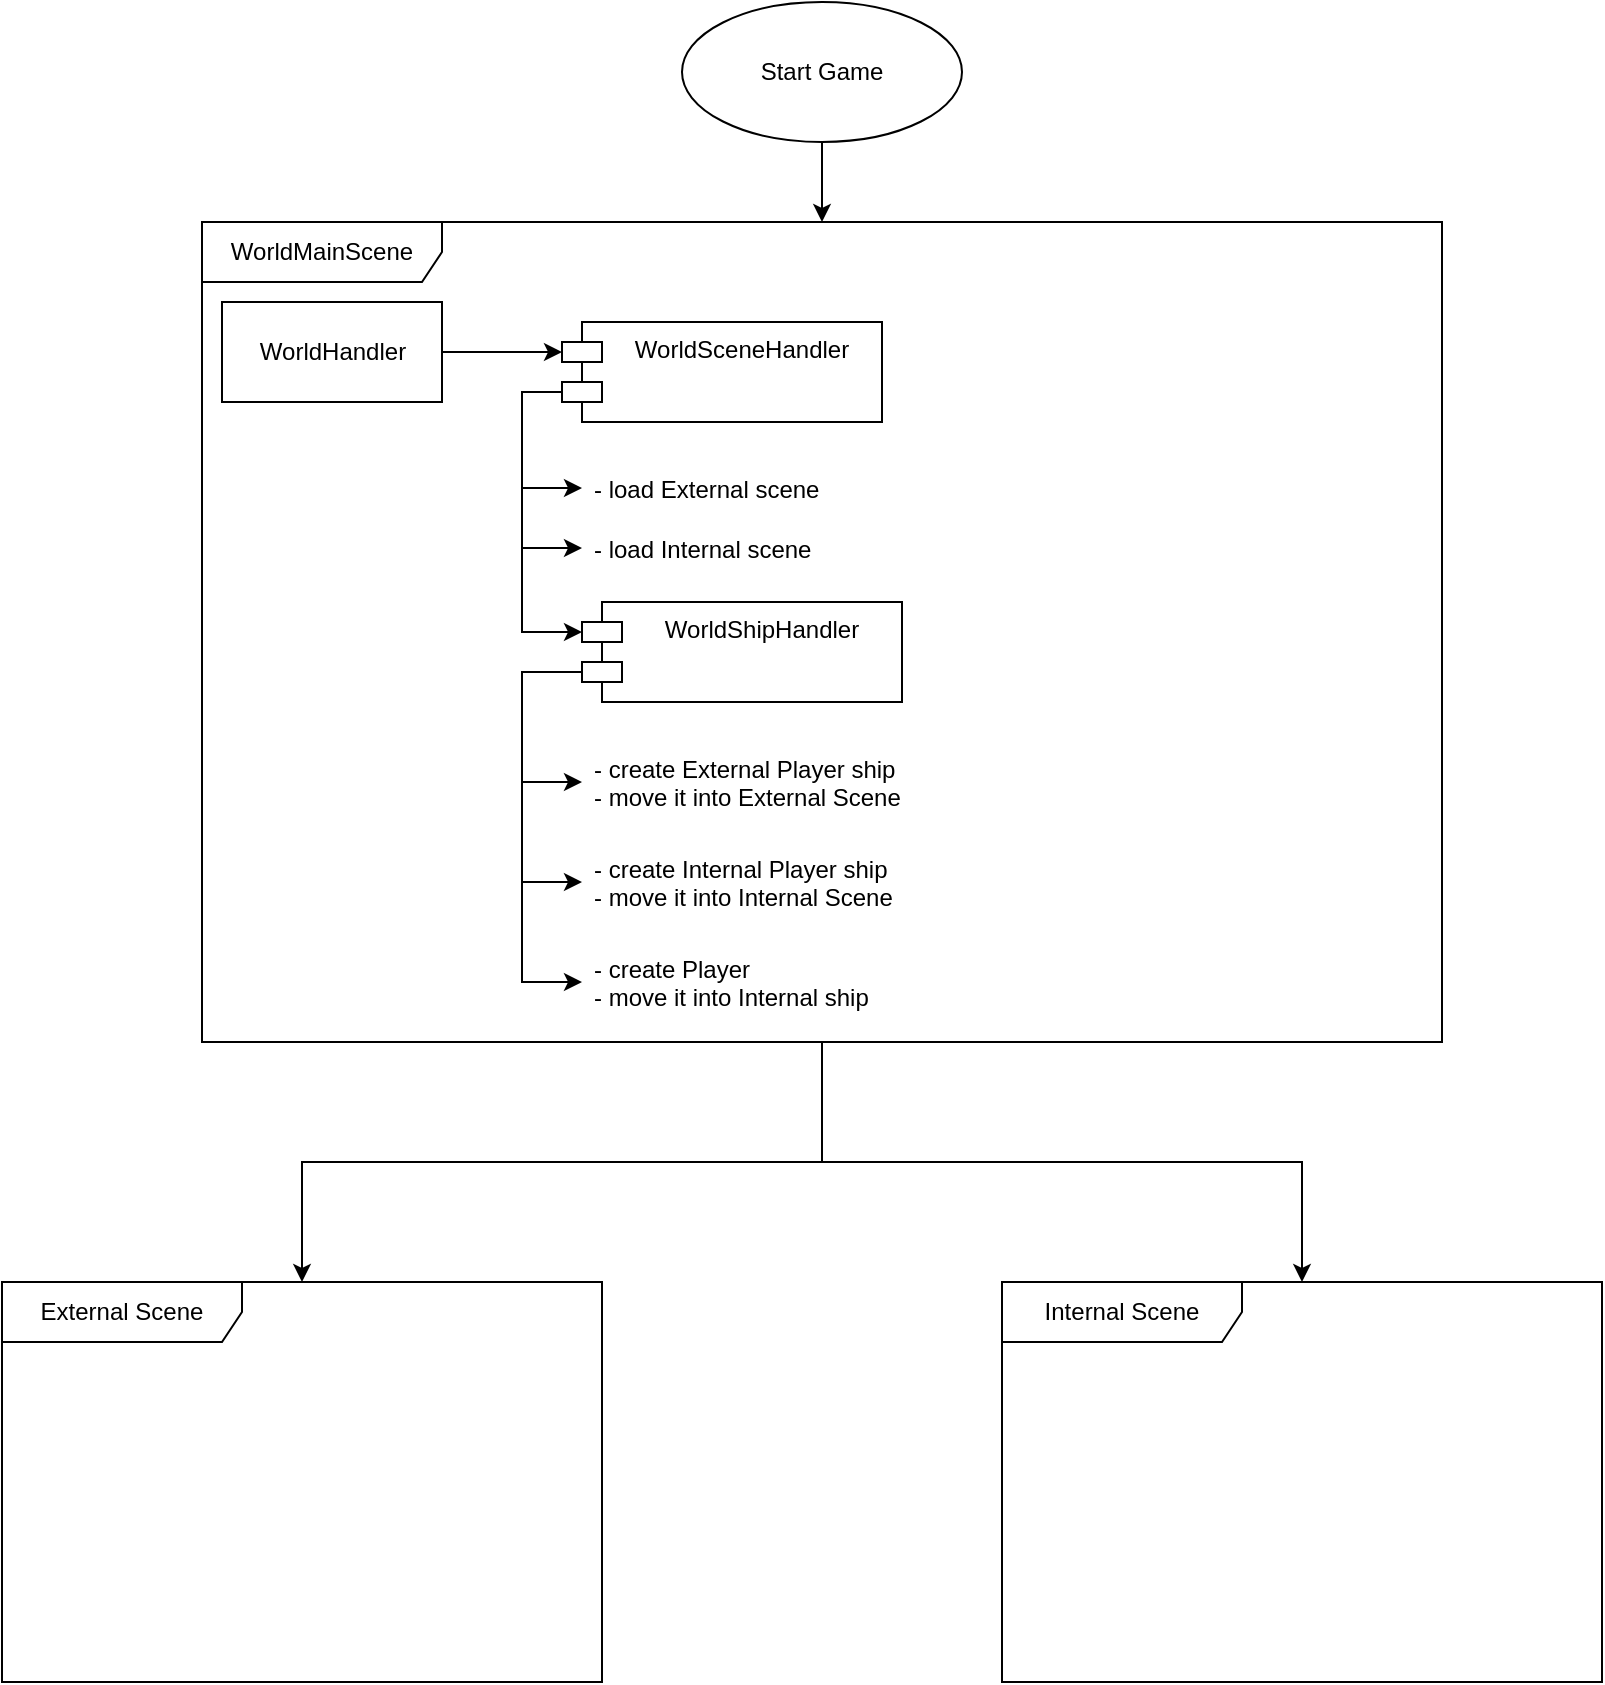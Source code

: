 <mxfile version="14.1.8" type="device"><diagram id="WaUPiZKN3WIQ1NDBpjrF" name="Страница 1"><mxGraphModel dx="1086" dy="966" grid="1" gridSize="10" guides="1" tooltips="1" connect="1" arrows="1" fold="1" page="1" pageScale="1" pageWidth="827" pageHeight="1169" math="0" shadow="0"><root><mxCell id="0"/><mxCell id="1" parent="0"/><mxCell id="GuoMspwqNJgIoKmgy4wK-50" style="edgeStyle=orthogonalEdgeStyle;rounded=0;orthogonalLoop=1;jettySize=auto;html=1;" edge="1" parent="1" source="GuoMspwqNJgIoKmgy4wK-21" target="GuoMspwqNJgIoKmgy4wK-46"><mxGeometry relative="1" as="geometry"/></mxCell><mxCell id="GuoMspwqNJgIoKmgy4wK-51" style="edgeStyle=orthogonalEdgeStyle;rounded=0;orthogonalLoop=1;jettySize=auto;html=1;" edge="1" parent="1" source="GuoMspwqNJgIoKmgy4wK-21" target="GuoMspwqNJgIoKmgy4wK-47"><mxGeometry relative="1" as="geometry"/></mxCell><mxCell id="GuoMspwqNJgIoKmgy4wK-21" value="WorldMainScene" style="shape=umlFrame;whiteSpace=wrap;html=1;width=120;height=30;" vertex="1" parent="1"><mxGeometry x="160" y="280" width="620" height="410" as="geometry"/></mxCell><mxCell id="GuoMspwqNJgIoKmgy4wK-28" style="edgeStyle=orthogonalEdgeStyle;rounded=0;orthogonalLoop=1;jettySize=auto;html=1;exitX=1;exitY=0.5;exitDx=0;exitDy=0;entryX=0;entryY=0;entryDx=0;entryDy=15;entryPerimeter=0;" edge="1" parent="1" source="GuoMspwqNJgIoKmgy4wK-26" target="GuoMspwqNJgIoKmgy4wK-27"><mxGeometry relative="1" as="geometry"/></mxCell><mxCell id="GuoMspwqNJgIoKmgy4wK-26" value="WorldHandler" style="html=1;" vertex="1" parent="1"><mxGeometry x="170" y="320" width="110" height="50" as="geometry"/></mxCell><mxCell id="GuoMspwqNJgIoKmgy4wK-33" style="edgeStyle=orthogonalEdgeStyle;rounded=0;orthogonalLoop=1;jettySize=auto;html=1;exitX=0;exitY=0;exitDx=0;exitDy=35;exitPerimeter=0;entryX=0;entryY=0.5;entryDx=0;entryDy=0;" edge="1" parent="1" source="GuoMspwqNJgIoKmgy4wK-27" target="GuoMspwqNJgIoKmgy4wK-31"><mxGeometry relative="1" as="geometry"/></mxCell><mxCell id="GuoMspwqNJgIoKmgy4wK-34" style="edgeStyle=orthogonalEdgeStyle;rounded=0;orthogonalLoop=1;jettySize=auto;html=1;exitX=0;exitY=0;exitDx=0;exitDy=35;exitPerimeter=0;entryX=0;entryY=0.5;entryDx=0;entryDy=0;" edge="1" parent="1" source="GuoMspwqNJgIoKmgy4wK-27" target="GuoMspwqNJgIoKmgy4wK-32"><mxGeometry relative="1" as="geometry"/></mxCell><mxCell id="GuoMspwqNJgIoKmgy4wK-52" style="edgeStyle=orthogonalEdgeStyle;rounded=0;orthogonalLoop=1;jettySize=auto;html=1;exitX=0;exitY=0;exitDx=0;exitDy=35;exitPerimeter=0;entryX=0;entryY=0;entryDx=0;entryDy=15;entryPerimeter=0;" edge="1" parent="1" source="GuoMspwqNJgIoKmgy4wK-27" target="GuoMspwqNJgIoKmgy4wK-29"><mxGeometry relative="1" as="geometry"/></mxCell><mxCell id="GuoMspwqNJgIoKmgy4wK-27" value="WorldSceneHandler" style="shape=module;align=left;spacingLeft=20;align=center;verticalAlign=top;" vertex="1" parent="1"><mxGeometry x="340" y="330" width="160" height="50" as="geometry"/></mxCell><mxCell id="GuoMspwqNJgIoKmgy4wK-53" style="edgeStyle=orthogonalEdgeStyle;rounded=0;orthogonalLoop=1;jettySize=auto;html=1;exitX=0;exitY=0;exitDx=0;exitDy=35;exitPerimeter=0;entryX=0;entryY=0.5;entryDx=0;entryDy=0;" edge="1" parent="1" source="GuoMspwqNJgIoKmgy4wK-29" target="GuoMspwqNJgIoKmgy4wK-36"><mxGeometry relative="1" as="geometry"><Array as="points"><mxPoint x="320" y="505"/><mxPoint x="320" y="560"/></Array></mxGeometry></mxCell><mxCell id="GuoMspwqNJgIoKmgy4wK-54" style="edgeStyle=orthogonalEdgeStyle;rounded=0;orthogonalLoop=1;jettySize=auto;html=1;exitX=0;exitY=0;exitDx=0;exitDy=35;exitPerimeter=0;entryX=0;entryY=0.5;entryDx=0;entryDy=0;" edge="1" parent="1" source="GuoMspwqNJgIoKmgy4wK-29" target="GuoMspwqNJgIoKmgy4wK-38"><mxGeometry relative="1" as="geometry"><Array as="points"><mxPoint x="320" y="505"/><mxPoint x="320" y="610"/></Array></mxGeometry></mxCell><mxCell id="GuoMspwqNJgIoKmgy4wK-55" style="edgeStyle=orthogonalEdgeStyle;rounded=0;orthogonalLoop=1;jettySize=auto;html=1;exitX=0;exitY=0;exitDx=0;exitDy=35;exitPerimeter=0;entryX=0;entryY=0.5;entryDx=0;entryDy=0;" edge="1" parent="1" source="GuoMspwqNJgIoKmgy4wK-29" target="GuoMspwqNJgIoKmgy4wK-40"><mxGeometry relative="1" as="geometry"><Array as="points"><mxPoint x="320" y="505"/><mxPoint x="320" y="660"/></Array></mxGeometry></mxCell><mxCell id="GuoMspwqNJgIoKmgy4wK-29" value="WorldShipHandler" style="shape=module;align=left;spacingLeft=20;align=center;verticalAlign=top;" vertex="1" parent="1"><mxGeometry x="350" y="470" width="160" height="50" as="geometry"/></mxCell><mxCell id="GuoMspwqNJgIoKmgy4wK-31" value="- load External scene" style="text;strokeColor=none;fillColor=none;align=left;verticalAlign=top;spacingLeft=4;spacingRight=4;overflow=hidden;rotatable=0;points=[[0,0.5],[1,0.5]];portConstraint=eastwest;" vertex="1" parent="1"><mxGeometry x="350" y="400" width="140" height="26" as="geometry"/></mxCell><mxCell id="GuoMspwqNJgIoKmgy4wK-32" value="- load Internal scene" style="text;strokeColor=none;fillColor=none;align=left;verticalAlign=top;spacingLeft=4;spacingRight=4;overflow=hidden;rotatable=0;points=[[0,0.5],[1,0.5]];portConstraint=eastwest;" vertex="1" parent="1"><mxGeometry x="350" y="430" width="140" height="26" as="geometry"/></mxCell><mxCell id="GuoMspwqNJgIoKmgy4wK-36" value="- create External Player ship &#10;- move it into External Scene" style="text;strokeColor=none;fillColor=none;align=left;verticalAlign=top;spacingLeft=4;spacingRight=4;overflow=hidden;rotatable=0;points=[[0,0.5],[1,0.5]];portConstraint=eastwest;" vertex="1" parent="1"><mxGeometry x="350" y="540" width="190" height="40" as="geometry"/></mxCell><mxCell id="GuoMspwqNJgIoKmgy4wK-38" value="- create Internal Player ship &#10;- move it into Internal Scene" style="text;strokeColor=none;fillColor=none;align=left;verticalAlign=top;spacingLeft=4;spacingRight=4;overflow=hidden;rotatable=0;points=[[0,0.5],[1,0.5]];portConstraint=eastwest;" vertex="1" parent="1"><mxGeometry x="350" y="590" width="190" height="40" as="geometry"/></mxCell><mxCell id="GuoMspwqNJgIoKmgy4wK-40" value="- create Player&#10;- move it into Internal ship" style="text;strokeColor=none;fillColor=none;align=left;verticalAlign=top;spacingLeft=4;spacingRight=4;overflow=hidden;rotatable=0;points=[[0,0.5],[1,0.5]];portConstraint=eastwest;" vertex="1" parent="1"><mxGeometry x="350" y="640" width="190" height="40" as="geometry"/></mxCell><mxCell id="GuoMspwqNJgIoKmgy4wK-46" value="External Scene" style="shape=umlFrame;whiteSpace=wrap;html=1;width=120;height=30;" vertex="1" parent="1"><mxGeometry x="60" y="810" width="300" height="200" as="geometry"/></mxCell><mxCell id="GuoMspwqNJgIoKmgy4wK-47" value="Internal Scene" style="shape=umlFrame;whiteSpace=wrap;html=1;width=120;height=30;" vertex="1" parent="1"><mxGeometry x="560" y="810" width="300" height="200" as="geometry"/></mxCell><mxCell id="GuoMspwqNJgIoKmgy4wK-49" style="edgeStyle=orthogonalEdgeStyle;rounded=0;orthogonalLoop=1;jettySize=auto;html=1;" edge="1" parent="1" source="GuoMspwqNJgIoKmgy4wK-48" target="GuoMspwqNJgIoKmgy4wK-21"><mxGeometry relative="1" as="geometry"/></mxCell><mxCell id="GuoMspwqNJgIoKmgy4wK-48" value="Start Game" style="ellipse;whiteSpace=wrap;html=1;" vertex="1" parent="1"><mxGeometry x="400" y="170" width="140" height="70" as="geometry"/></mxCell></root></mxGraphModel></diagram></mxfile>